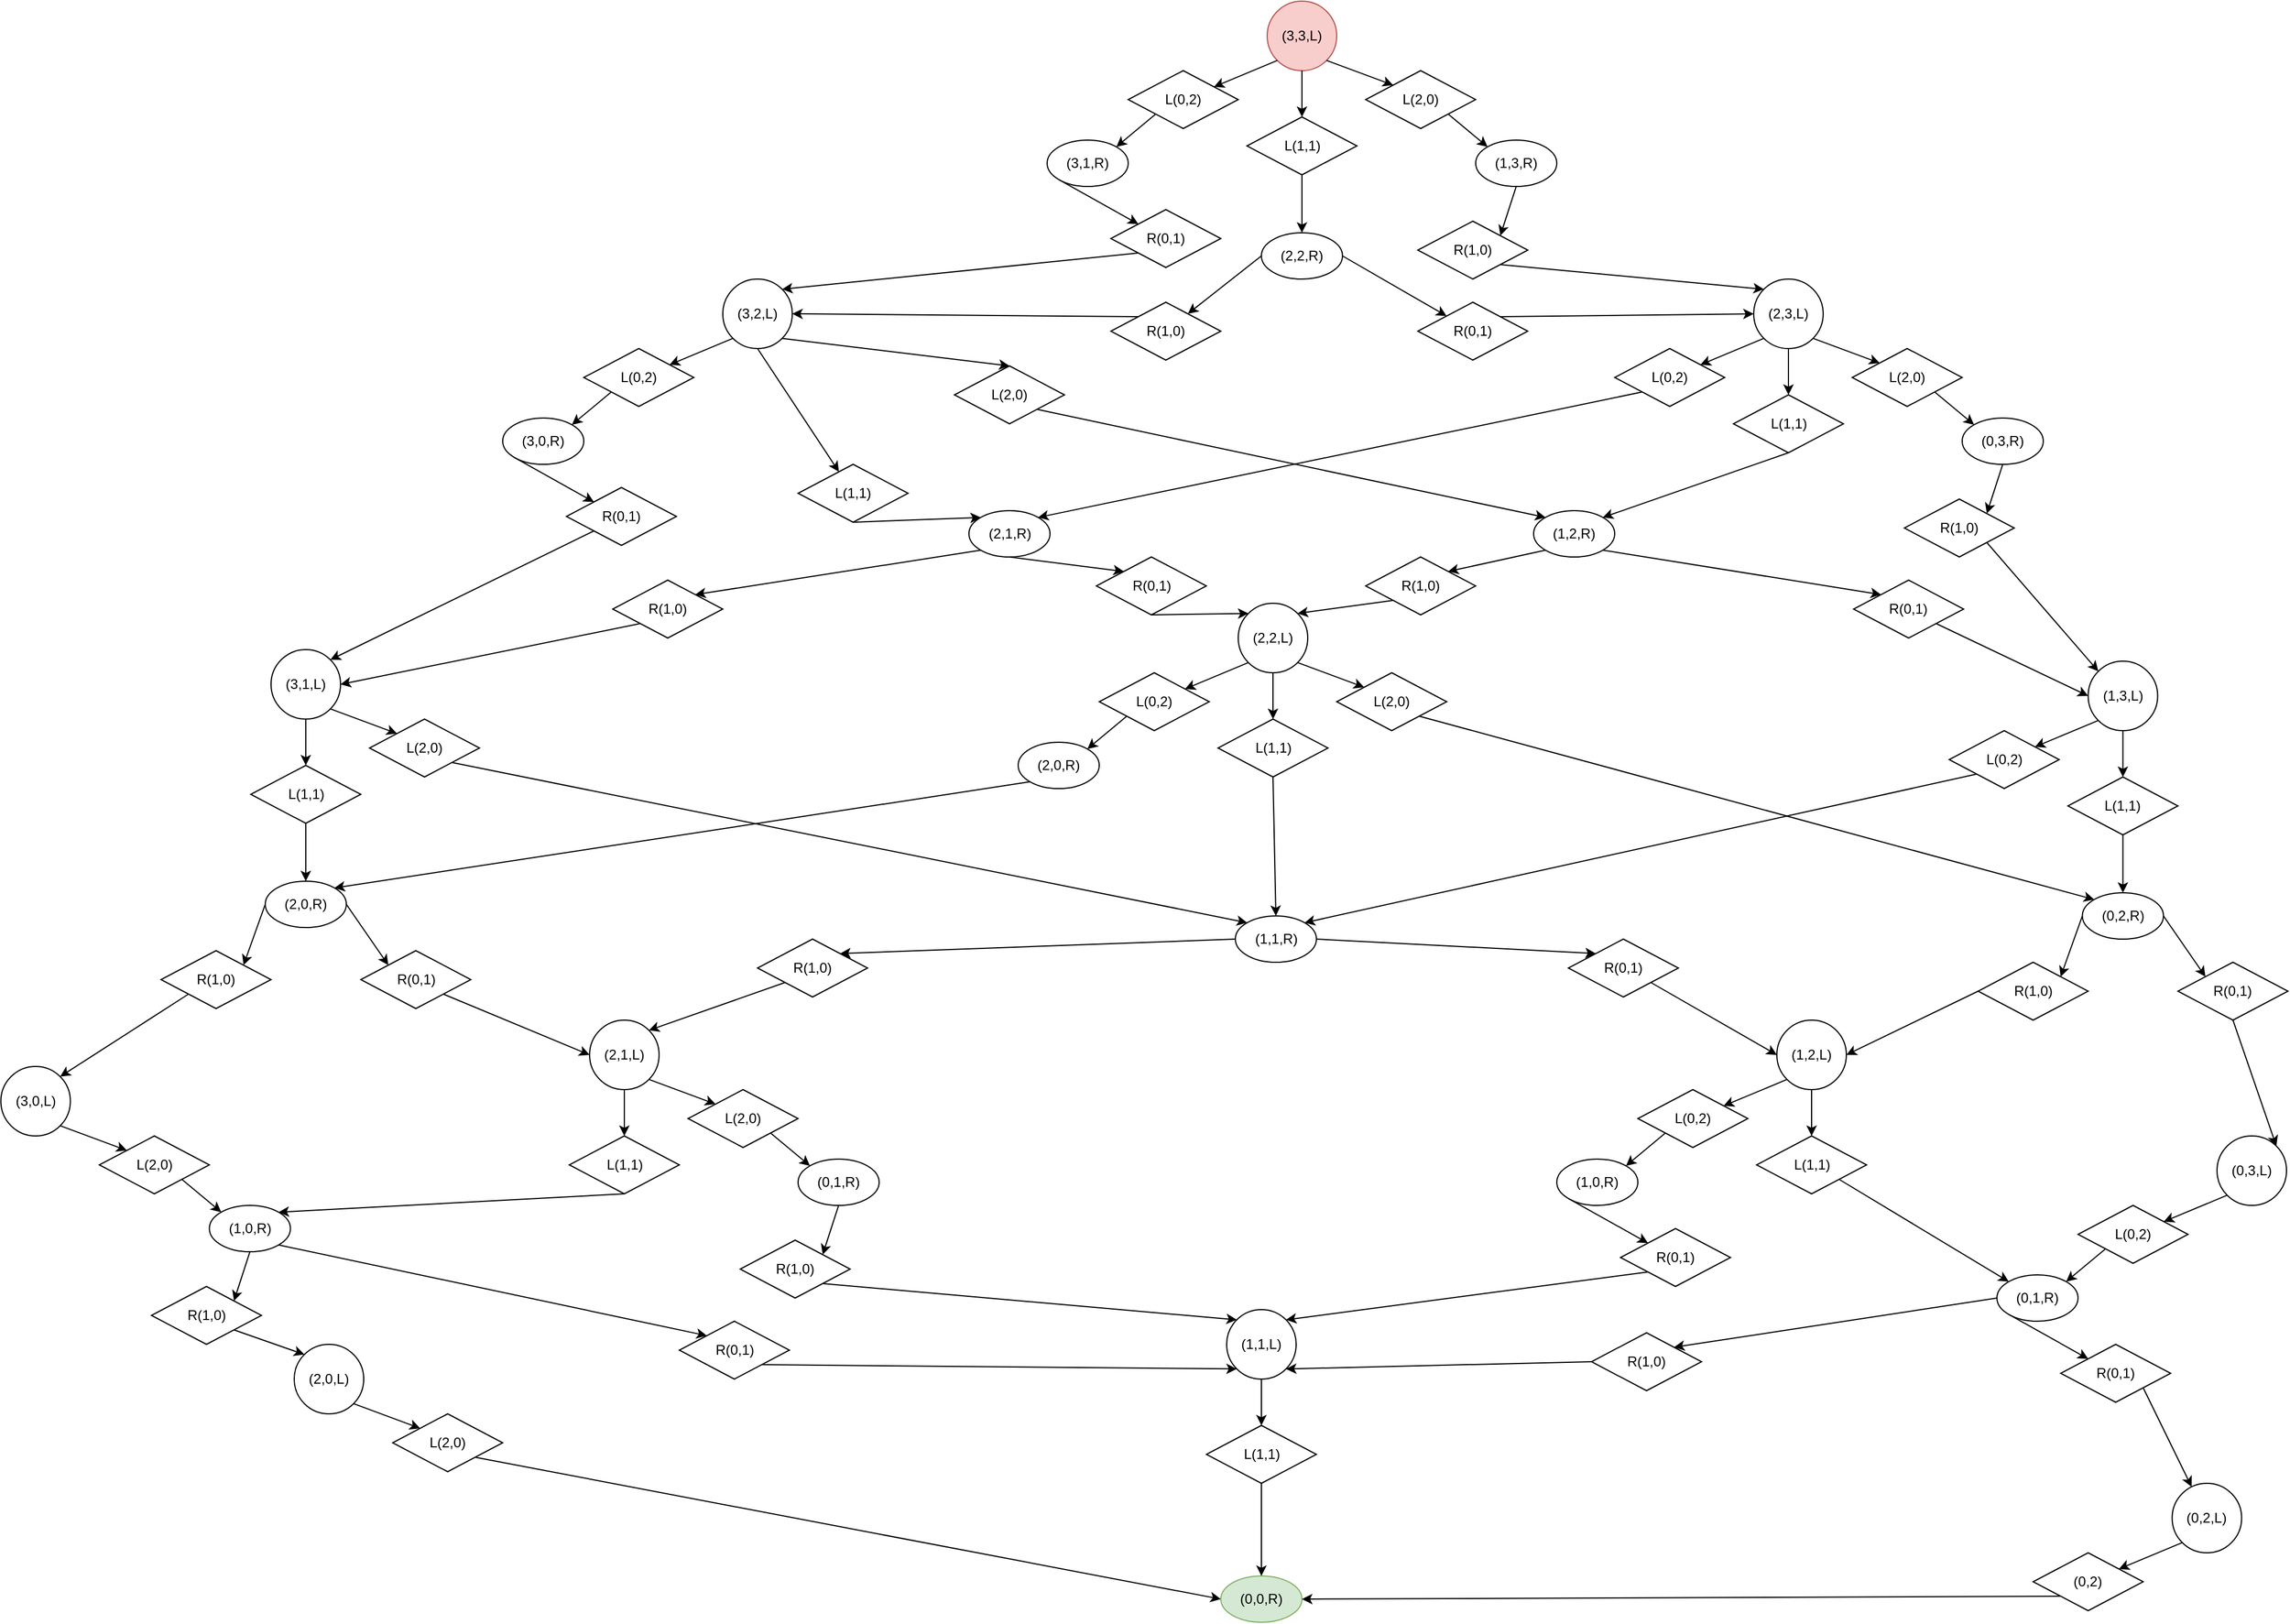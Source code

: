 <mxfile version="13.6.6" type="github">
  <diagram name="Page-1" id="74e2e168-ea6b-b213-b513-2b3c1d86103e">
    <mxGraphModel dx="2190" dy="820" grid="1" gridSize="10" guides="1" tooltips="1" connect="1" arrows="1" fold="1" page="1" pageScale="1" pageWidth="1100" pageHeight="850" background="#ffffff" math="0" shadow="0">
      <root>
        <mxCell id="0" />
        <mxCell id="1" parent="0" />
        <mxCell id="JNfda0lmMKQyWXH00dV0-1" value="(3,3,L)" style="ellipse;whiteSpace=wrap;html=1;aspect=fixed;fillColor=#f8cecc;strokeColor=#b85450;" parent="1" vertex="1">
          <mxGeometry x="430" y="40" width="60" height="60" as="geometry" />
        </mxCell>
        <mxCell id="JNfda0lmMKQyWXH00dV0-2" value="(2,2,R)" style="ellipse;whiteSpace=wrap;html=1;" parent="1" vertex="1">
          <mxGeometry x="425" y="240" width="70" height="40" as="geometry" />
        </mxCell>
        <mxCell id="JNfda0lmMKQyWXH00dV0-3" value="(1,3,R)" style="ellipse;whiteSpace=wrap;html=1;" parent="1" vertex="1">
          <mxGeometry x="610" y="160" width="70" height="40" as="geometry" />
        </mxCell>
        <mxCell id="JNfda0lmMKQyWXH00dV0-4" value="(3,1,R)" style="ellipse;whiteSpace=wrap;html=1;" parent="1" vertex="1">
          <mxGeometry x="240" y="160" width="70" height="40" as="geometry" />
        </mxCell>
        <mxCell id="JNfda0lmMKQyWXH00dV0-5" value="L(1,1)" style="rhombus;whiteSpace=wrap;html=1;" parent="1" vertex="1">
          <mxGeometry x="412.5" y="140" width="95" height="50" as="geometry" />
        </mxCell>
        <mxCell id="JNfda0lmMKQyWXH00dV0-6" value="L(0,2)" style="rhombus;whiteSpace=wrap;html=1;" parent="1" vertex="1">
          <mxGeometry x="310" y="100" width="95" height="50" as="geometry" />
        </mxCell>
        <mxCell id="JNfda0lmMKQyWXH00dV0-7" value="L(2,0)" style="rhombus;whiteSpace=wrap;html=1;" parent="1" vertex="1">
          <mxGeometry x="515" y="100" width="95" height="50" as="geometry" />
        </mxCell>
        <mxCell id="JNfda0lmMKQyWXH00dV0-9" value="" style="endArrow=classic;html=1;exitX=0;exitY=1;exitDx=0;exitDy=0;" parent="1" source="JNfda0lmMKQyWXH00dV0-1" target="JNfda0lmMKQyWXH00dV0-6" edge="1">
          <mxGeometry width="50" height="50" relative="1" as="geometry">
            <mxPoint x="400" y="200" as="sourcePoint" />
            <mxPoint x="450" y="150" as="targetPoint" />
          </mxGeometry>
        </mxCell>
        <mxCell id="JNfda0lmMKQyWXH00dV0-10" value="" style="endArrow=classic;html=1;exitX=0;exitY=1;exitDx=0;exitDy=0;entryX=1;entryY=0;entryDx=0;entryDy=0;" parent="1" source="JNfda0lmMKQyWXH00dV0-6" target="JNfda0lmMKQyWXH00dV0-4" edge="1">
          <mxGeometry width="50" height="50" relative="1" as="geometry">
            <mxPoint x="400" y="180" as="sourcePoint" />
            <mxPoint x="345.253" y="202.755" as="targetPoint" />
          </mxGeometry>
        </mxCell>
        <mxCell id="JNfda0lmMKQyWXH00dV0-12" value="" style="endArrow=classic;html=1;exitX=1;exitY=1;exitDx=0;exitDy=0;entryX=0;entryY=0;entryDx=0;entryDy=0;" parent="1" source="JNfda0lmMKQyWXH00dV0-1" target="JNfda0lmMKQyWXH00dV0-7" edge="1">
          <mxGeometry width="50" height="50" relative="1" as="geometry">
            <mxPoint x="530" y="50" as="sourcePoint" />
            <mxPoint x="475.253" y="72.755" as="targetPoint" />
          </mxGeometry>
        </mxCell>
        <mxCell id="JNfda0lmMKQyWXH00dV0-13" value="" style="endArrow=classic;html=1;exitX=1;exitY=1;exitDx=0;exitDy=0;entryX=0;entryY=0;entryDx=0;entryDy=0;" parent="1" source="JNfda0lmMKQyWXH00dV0-7" target="JNfda0lmMKQyWXH00dV0-3" edge="1">
          <mxGeometry width="50" height="50" relative="1" as="geometry">
            <mxPoint x="550" y="210" as="sourcePoint" />
            <mxPoint x="495.253" y="232.755" as="targetPoint" />
          </mxGeometry>
        </mxCell>
        <mxCell id="JNfda0lmMKQyWXH00dV0-14" value="" style="endArrow=classic;html=1;exitX=0.5;exitY=1;exitDx=0;exitDy=0;" parent="1" source="JNfda0lmMKQyWXH00dV0-1" target="JNfda0lmMKQyWXH00dV0-5" edge="1">
          <mxGeometry width="50" height="50" relative="1" as="geometry">
            <mxPoint x="570" y="220" as="sourcePoint" />
            <mxPoint x="515.253" y="242.755" as="targetPoint" />
          </mxGeometry>
        </mxCell>
        <mxCell id="JNfda0lmMKQyWXH00dV0-15" value="" style="endArrow=classic;html=1;exitX=0.5;exitY=1;exitDx=0;exitDy=0;entryX=0.5;entryY=0;entryDx=0;entryDy=0;" parent="1" source="JNfda0lmMKQyWXH00dV0-5" target="JNfda0lmMKQyWXH00dV0-2" edge="1">
          <mxGeometry width="50" height="50" relative="1" as="geometry">
            <mxPoint x="530" y="230" as="sourcePoint" />
            <mxPoint x="475.253" y="252.755" as="targetPoint" />
          </mxGeometry>
        </mxCell>
        <mxCell id="JNfda0lmMKQyWXH00dV0-17" value="R(0,1)" style="rhombus;whiteSpace=wrap;html=1;" parent="1" vertex="1">
          <mxGeometry x="295" y="220" width="95" height="50" as="geometry" />
        </mxCell>
        <mxCell id="JNfda0lmMKQyWXH00dV0-18" value="" style="endArrow=classic;html=1;exitX=0;exitY=1;exitDx=0;exitDy=0;entryX=0;entryY=0;entryDx=0;entryDy=0;" parent="1" source="JNfda0lmMKQyWXH00dV0-4" target="JNfda0lmMKQyWXH00dV0-17" edge="1">
          <mxGeometry width="50" height="50" relative="1" as="geometry">
            <mxPoint x="270" y="210" as="sourcePoint" />
            <mxPoint x="235.999" y="238.358" as="targetPoint" />
          </mxGeometry>
        </mxCell>
        <mxCell id="JNfda0lmMKQyWXH00dV0-19" value="" style="endArrow=classic;html=1;exitX=0;exitY=1;exitDx=0;exitDy=0;entryX=1;entryY=0;entryDx=0;entryDy=0;" parent="1" source="JNfda0lmMKQyWXH00dV0-17" target="j_SZXXdtGfIgWa1YjvlN-19" edge="1">
          <mxGeometry width="50" height="50" relative="1" as="geometry">
            <mxPoint x="170" y="270" as="sourcePoint" />
            <mxPoint x="150.251" y="325.858" as="targetPoint" />
          </mxGeometry>
        </mxCell>
        <mxCell id="JNfda0lmMKQyWXH00dV0-25" value="" style="endArrow=classic;html=1;exitX=0;exitY=0.5;exitDx=0;exitDy=0;" parent="1" source="JNfda0lmMKQyWXH00dV0-2" target="j_SZXXdtGfIgWa1YjvlN-100" edge="1">
          <mxGeometry width="50" height="50" relative="1" as="geometry">
            <mxPoint x="190" y="350" as="sourcePoint" />
            <mxPoint x="131.501" y="418.358" as="targetPoint" />
          </mxGeometry>
        </mxCell>
        <mxCell id="JNfda0lmMKQyWXH00dV0-26" value="R(1,0)" style="rhombus;whiteSpace=wrap;html=1;" parent="1" vertex="1">
          <mxGeometry x="560" y="230" width="95" height="50" as="geometry" />
        </mxCell>
        <mxCell id="JNfda0lmMKQyWXH00dV0-27" value="" style="endArrow=classic;html=1;exitX=1;exitY=0.5;exitDx=0;exitDy=0;" parent="1" source="JNfda0lmMKQyWXH00dV0-2" target="j_SZXXdtGfIgWa1YjvlN-97" edge="1">
          <mxGeometry width="50" height="50" relative="1" as="geometry">
            <mxPoint x="450" y="310" as="sourcePoint" />
            <mxPoint x="450" y="360" as="targetPoint" />
          </mxGeometry>
        </mxCell>
        <mxCell id="JNfda0lmMKQyWXH00dV0-28" value="" style="endArrow=classic;html=1;exitX=0.5;exitY=1;exitDx=0;exitDy=0;entryX=1;entryY=0;entryDx=0;entryDy=0;" parent="1" source="JNfda0lmMKQyWXH00dV0-3" target="JNfda0lmMKQyWXH00dV0-26" edge="1">
          <mxGeometry width="50" height="50" relative="1" as="geometry">
            <mxPoint x="510" y="310" as="sourcePoint" />
            <mxPoint x="510" y="360" as="targetPoint" />
          </mxGeometry>
        </mxCell>
        <mxCell id="JNfda0lmMKQyWXH00dV0-29" value="" style="endArrow=classic;html=1;exitX=1;exitY=1;exitDx=0;exitDy=0;entryX=0;entryY=0;entryDx=0;entryDy=0;" parent="1" source="JNfda0lmMKQyWXH00dV0-26" target="j_SZXXdtGfIgWa1YjvlN-38" edge="1">
          <mxGeometry width="50" height="50" relative="1" as="geometry">
            <mxPoint x="520" y="300" as="sourcePoint" />
            <mxPoint x="645" y="320" as="targetPoint" />
          </mxGeometry>
        </mxCell>
        <mxCell id="j_SZXXdtGfIgWa1YjvlN-19" value="(3,2,L)" style="ellipse;whiteSpace=wrap;html=1;aspect=fixed;" parent="1" vertex="1">
          <mxGeometry x="-40" y="280" width="60" height="60" as="geometry" />
        </mxCell>
        <mxCell id="j_SZXXdtGfIgWa1YjvlN-20" value="(1,2,R)" style="ellipse;whiteSpace=wrap;html=1;" parent="1" vertex="1">
          <mxGeometry x="660" y="480" width="70" height="40" as="geometry" />
        </mxCell>
        <mxCell id="j_SZXXdtGfIgWa1YjvlN-21" value="(3,0,R)" style="ellipse;whiteSpace=wrap;html=1;" parent="1" vertex="1">
          <mxGeometry x="-230" y="400" width="70" height="40" as="geometry" />
        </mxCell>
        <mxCell id="j_SZXXdtGfIgWa1YjvlN-22" value="L(1,1)" style="rhombus;whiteSpace=wrap;html=1;" parent="1" vertex="1">
          <mxGeometry x="25" y="440" width="95" height="50" as="geometry" />
        </mxCell>
        <mxCell id="j_SZXXdtGfIgWa1YjvlN-23" value="L(0,2)" style="rhombus;whiteSpace=wrap;html=1;" parent="1" vertex="1">
          <mxGeometry x="-160" y="340" width="95" height="50" as="geometry" />
        </mxCell>
        <mxCell id="j_SZXXdtGfIgWa1YjvlN-24" value="L(2,0)" style="rhombus;whiteSpace=wrap;html=1;" parent="1" vertex="1">
          <mxGeometry x="160" y="355" width="95" height="50" as="geometry" />
        </mxCell>
        <mxCell id="j_SZXXdtGfIgWa1YjvlN-25" value="" style="endArrow=classic;html=1;exitX=0;exitY=1;exitDx=0;exitDy=0;" parent="1" source="j_SZXXdtGfIgWa1YjvlN-19" target="j_SZXXdtGfIgWa1YjvlN-23" edge="1">
          <mxGeometry width="50" height="50" relative="1" as="geometry">
            <mxPoint x="-70" y="440" as="sourcePoint" />
            <mxPoint x="-20" y="390" as="targetPoint" />
          </mxGeometry>
        </mxCell>
        <mxCell id="j_SZXXdtGfIgWa1YjvlN-26" value="" style="endArrow=classic;html=1;exitX=0;exitY=1;exitDx=0;exitDy=0;entryX=1;entryY=0;entryDx=0;entryDy=0;" parent="1" source="j_SZXXdtGfIgWa1YjvlN-23" edge="1">
          <mxGeometry width="50" height="50" relative="1" as="geometry">
            <mxPoint x="-70" y="420" as="sourcePoint" />
            <mxPoint x="-170.251" y="405.858" as="targetPoint" />
          </mxGeometry>
        </mxCell>
        <mxCell id="j_SZXXdtGfIgWa1YjvlN-27" value="" style="endArrow=classic;html=1;exitX=1;exitY=1;exitDx=0;exitDy=0;entryX=0.5;entryY=0;entryDx=0;entryDy=0;" parent="1" source="j_SZXXdtGfIgWa1YjvlN-19" target="j_SZXXdtGfIgWa1YjvlN-24" edge="1">
          <mxGeometry width="50" height="50" relative="1" as="geometry">
            <mxPoint x="60" y="290" as="sourcePoint" />
            <mxPoint x="5.253" y="312.755" as="targetPoint" />
          </mxGeometry>
        </mxCell>
        <mxCell id="j_SZXXdtGfIgWa1YjvlN-28" value="" style="endArrow=classic;html=1;exitX=1;exitY=1;exitDx=0;exitDy=0;entryX=0;entryY=0;entryDx=0;entryDy=0;" parent="1" source="j_SZXXdtGfIgWa1YjvlN-24" target="j_SZXXdtGfIgWa1YjvlN-20" edge="1">
          <mxGeometry width="50" height="50" relative="1" as="geometry">
            <mxPoint x="80" y="450" as="sourcePoint" />
            <mxPoint x="25.253" y="472.755" as="targetPoint" />
          </mxGeometry>
        </mxCell>
        <mxCell id="j_SZXXdtGfIgWa1YjvlN-29" value="" style="endArrow=classic;html=1;" parent="1" target="j_SZXXdtGfIgWa1YjvlN-22" edge="1">
          <mxGeometry width="50" height="50" relative="1" as="geometry">
            <mxPoint x="-10" y="340" as="sourcePoint" />
            <mxPoint x="45.253" y="482.755" as="targetPoint" />
          </mxGeometry>
        </mxCell>
        <mxCell id="j_SZXXdtGfIgWa1YjvlN-30" value="" style="endArrow=classic;html=1;exitX=0.5;exitY=1;exitDx=0;exitDy=0;entryX=0;entryY=0;entryDx=0;entryDy=0;" parent="1" source="j_SZXXdtGfIgWa1YjvlN-22" edge="1" target="j_SZXXdtGfIgWa1YjvlN-37">
          <mxGeometry width="50" height="50" relative="1" as="geometry">
            <mxPoint x="60" y="470" as="sourcePoint" />
            <mxPoint x="-10" y="480" as="targetPoint" />
          </mxGeometry>
        </mxCell>
        <mxCell id="j_SZXXdtGfIgWa1YjvlN-31" value="R(0,1)" style="rhombus;whiteSpace=wrap;html=1;" parent="1" vertex="1">
          <mxGeometry x="-175" y="460" width="95" height="50" as="geometry" />
        </mxCell>
        <mxCell id="j_SZXXdtGfIgWa1YjvlN-32" value="" style="endArrow=classic;html=1;exitX=0;exitY=1;exitDx=0;exitDy=0;entryX=0;entryY=0;entryDx=0;entryDy=0;" parent="1" target="j_SZXXdtGfIgWa1YjvlN-31" edge="1">
          <mxGeometry width="50" height="50" relative="1" as="geometry">
            <mxPoint x="-219.749" y="434.142" as="sourcePoint" />
            <mxPoint x="-234.001" y="478.358" as="targetPoint" />
          </mxGeometry>
        </mxCell>
        <mxCell id="j_SZXXdtGfIgWa1YjvlN-33" value="" style="endArrow=classic;html=1;exitX=0;exitY=1;exitDx=0;exitDy=0;entryX=1;entryY=0;entryDx=0;entryDy=0;" parent="1" target="j_SZXXdtGfIgWa1YjvlN-102" edge="1" source="j_SZXXdtGfIgWa1YjvlN-37">
          <mxGeometry width="50" height="50" relative="1" as="geometry">
            <mxPoint x="-45" y="500" as="sourcePoint" />
            <mxPoint x="-338.499" y="658.358" as="targetPoint" />
          </mxGeometry>
        </mxCell>
        <mxCell id="j_SZXXdtGfIgWa1YjvlN-34" value="R(1,0)" style="rhombus;whiteSpace=wrap;html=1;" parent="1" vertex="1">
          <mxGeometry x="515" y="520" width="95" height="50" as="geometry" />
        </mxCell>
        <mxCell id="j_SZXXdtGfIgWa1YjvlN-35" value="" style="endArrow=classic;html=1;exitX=0.5;exitY=1;exitDx=0;exitDy=0;entryX=0;entryY=0;entryDx=0;entryDy=0;" parent="1" target="j_SZXXdtGfIgWa1YjvlN-101" edge="1" source="j_SZXXdtGfIgWa1YjvlN-37">
          <mxGeometry width="50" height="50" relative="1" as="geometry">
            <mxPoint x="25" y="500" as="sourcePoint" />
            <mxPoint x="-20" y="600" as="targetPoint" />
          </mxGeometry>
        </mxCell>
        <mxCell id="j_SZXXdtGfIgWa1YjvlN-36" value="" style="endArrow=classic;html=1;exitX=0;exitY=1;exitDx=0;exitDy=0;entryX=1;entryY=0;entryDx=0;entryDy=0;" parent="1" source="j_SZXXdtGfIgWa1YjvlN-20" target="j_SZXXdtGfIgWa1YjvlN-34" edge="1">
          <mxGeometry width="50" height="50" relative="1" as="geometry">
            <mxPoint x="40" y="550" as="sourcePoint" />
            <mxPoint x="40" y="600" as="targetPoint" />
          </mxGeometry>
        </mxCell>
        <mxCell id="j_SZXXdtGfIgWa1YjvlN-37" value="(2,1,R)" style="ellipse;whiteSpace=wrap;html=1;" parent="1" vertex="1">
          <mxGeometry x="172.5" y="480" width="70" height="40" as="geometry" />
        </mxCell>
        <mxCell id="j_SZXXdtGfIgWa1YjvlN-38" value="(2,3,L)" style="ellipse;whiteSpace=wrap;html=1;aspect=fixed;" parent="1" vertex="1">
          <mxGeometry x="850" y="280" width="60" height="60" as="geometry" />
        </mxCell>
        <mxCell id="j_SZXXdtGfIgWa1YjvlN-39" value="(0,3,R)" style="ellipse;whiteSpace=wrap;html=1;" parent="1" vertex="1">
          <mxGeometry x="1030" y="400" width="70" height="40" as="geometry" />
        </mxCell>
        <mxCell id="j_SZXXdtGfIgWa1YjvlN-41" value="L(1,1)" style="rhombus;whiteSpace=wrap;html=1;" parent="1" vertex="1">
          <mxGeometry x="832.5" y="380" width="95" height="50" as="geometry" />
        </mxCell>
        <mxCell id="j_SZXXdtGfIgWa1YjvlN-42" value="L(0,2)" style="rhombus;whiteSpace=wrap;html=1;" parent="1" vertex="1">
          <mxGeometry x="730" y="340" width="95" height="50" as="geometry" />
        </mxCell>
        <mxCell id="j_SZXXdtGfIgWa1YjvlN-43" value="L(2,0)" style="rhombus;whiteSpace=wrap;html=1;" parent="1" vertex="1">
          <mxGeometry x="935" y="340" width="95" height="50" as="geometry" />
        </mxCell>
        <mxCell id="j_SZXXdtGfIgWa1YjvlN-44" value="" style="endArrow=classic;html=1;exitX=0;exitY=1;exitDx=0;exitDy=0;" parent="1" source="j_SZXXdtGfIgWa1YjvlN-38" target="j_SZXXdtGfIgWa1YjvlN-42" edge="1">
          <mxGeometry width="50" height="50" relative="1" as="geometry">
            <mxPoint x="820" y="440" as="sourcePoint" />
            <mxPoint x="870" y="390" as="targetPoint" />
          </mxGeometry>
        </mxCell>
        <mxCell id="j_SZXXdtGfIgWa1YjvlN-45" value="" style="endArrow=classic;html=1;exitX=0;exitY=1;exitDx=0;exitDy=0;entryX=1;entryY=0;entryDx=0;entryDy=0;" parent="1" source="j_SZXXdtGfIgWa1YjvlN-42" edge="1" target="j_SZXXdtGfIgWa1YjvlN-37">
          <mxGeometry width="50" height="50" relative="1" as="geometry">
            <mxPoint x="820" y="420" as="sourcePoint" />
            <mxPoint x="719.749" y="405.858" as="targetPoint" />
          </mxGeometry>
        </mxCell>
        <mxCell id="j_SZXXdtGfIgWa1YjvlN-46" value="" style="endArrow=classic;html=1;exitX=1;exitY=1;exitDx=0;exitDy=0;entryX=0;entryY=0;entryDx=0;entryDy=0;" parent="1" source="j_SZXXdtGfIgWa1YjvlN-38" target="j_SZXXdtGfIgWa1YjvlN-43" edge="1">
          <mxGeometry width="50" height="50" relative="1" as="geometry">
            <mxPoint x="950" y="290" as="sourcePoint" />
            <mxPoint x="895.253" y="312.755" as="targetPoint" />
          </mxGeometry>
        </mxCell>
        <mxCell id="j_SZXXdtGfIgWa1YjvlN-47" value="" style="endArrow=classic;html=1;exitX=1;exitY=1;exitDx=0;exitDy=0;entryX=0;entryY=0;entryDx=0;entryDy=0;" parent="1" source="j_SZXXdtGfIgWa1YjvlN-43" target="j_SZXXdtGfIgWa1YjvlN-39" edge="1">
          <mxGeometry width="50" height="50" relative="1" as="geometry">
            <mxPoint x="970" y="450" as="sourcePoint" />
            <mxPoint x="915.253" y="472.755" as="targetPoint" />
          </mxGeometry>
        </mxCell>
        <mxCell id="j_SZXXdtGfIgWa1YjvlN-48" value="" style="endArrow=classic;html=1;exitX=0.5;exitY=1;exitDx=0;exitDy=0;" parent="1" source="j_SZXXdtGfIgWa1YjvlN-38" target="j_SZXXdtGfIgWa1YjvlN-41" edge="1">
          <mxGeometry width="50" height="50" relative="1" as="geometry">
            <mxPoint x="990" y="460" as="sourcePoint" />
            <mxPoint x="935.253" y="482.755" as="targetPoint" />
          </mxGeometry>
        </mxCell>
        <mxCell id="j_SZXXdtGfIgWa1YjvlN-49" value="" style="endArrow=classic;html=1;exitX=0.5;exitY=1;exitDx=0;exitDy=0;entryX=1;entryY=0;entryDx=0;entryDy=0;" parent="1" source="j_SZXXdtGfIgWa1YjvlN-41" edge="1" target="j_SZXXdtGfIgWa1YjvlN-20">
          <mxGeometry width="50" height="50" relative="1" as="geometry">
            <mxPoint x="950" y="470" as="sourcePoint" />
            <mxPoint x="880" y="480" as="targetPoint" />
          </mxGeometry>
        </mxCell>
        <mxCell id="j_SZXXdtGfIgWa1YjvlN-53" value="R(1,0)" style="rhombus;whiteSpace=wrap;html=1;" parent="1" vertex="1">
          <mxGeometry x="980" y="470" width="95" height="50" as="geometry" />
        </mxCell>
        <mxCell id="j_SZXXdtGfIgWa1YjvlN-54" value="" style="endArrow=classic;html=1;exitX=1;exitY=1;exitDx=0;exitDy=0;entryX=0;entryY=0;entryDx=0;entryDy=0;" parent="1" target="j_SZXXdtGfIgWa1YjvlN-103" edge="1" source="j_SZXXdtGfIgWa1YjvlN-20">
          <mxGeometry width="50" height="50" relative="1" as="geometry">
            <mxPoint x="915" y="500" as="sourcePoint" />
            <mxPoint x="870" y="600" as="targetPoint" />
          </mxGeometry>
        </mxCell>
        <mxCell id="j_SZXXdtGfIgWa1YjvlN-55" value="" style="endArrow=classic;html=1;exitX=0.5;exitY=1;exitDx=0;exitDy=0;entryX=1;entryY=0;entryDx=0;entryDy=0;" parent="1" source="j_SZXXdtGfIgWa1YjvlN-39" target="j_SZXXdtGfIgWa1YjvlN-53" edge="1">
          <mxGeometry width="50" height="50" relative="1" as="geometry">
            <mxPoint x="930" y="550" as="sourcePoint" />
            <mxPoint x="930" y="600" as="targetPoint" />
          </mxGeometry>
        </mxCell>
        <mxCell id="j_SZXXdtGfIgWa1YjvlN-95" value="" style="endArrow=classic;html=1;exitX=0;exitY=1;exitDx=0;exitDy=0;entryX=1;entryY=0;entryDx=0;entryDy=0;" parent="1" source="j_SZXXdtGfIgWa1YjvlN-34" target="j_SZXXdtGfIgWa1YjvlN-106" edge="1">
          <mxGeometry width="50" height="50" relative="1" as="geometry">
            <mxPoint x="190" y="550" as="sourcePoint" />
            <mxPoint x="200" y="640" as="targetPoint" />
          </mxGeometry>
        </mxCell>
        <mxCell id="j_SZXXdtGfIgWa1YjvlN-97" value="R(0,1)" style="rhombus;whiteSpace=wrap;html=1;" parent="1" vertex="1">
          <mxGeometry x="560" y="300" width="95" height="50" as="geometry" />
        </mxCell>
        <mxCell id="j_SZXXdtGfIgWa1YjvlN-98" value="" style="endArrow=classic;html=1;exitX=1;exitY=0;exitDx=0;exitDy=0;entryX=0;entryY=0.5;entryDx=0;entryDy=0;" parent="1" source="j_SZXXdtGfIgWa1YjvlN-97" target="j_SZXXdtGfIgWa1YjvlN-38" edge="1">
          <mxGeometry width="50" height="50" relative="1" as="geometry">
            <mxPoint x="505" y="270" as="sourcePoint" />
            <mxPoint x="596.544" y="331.029" as="targetPoint" />
          </mxGeometry>
        </mxCell>
        <mxCell id="j_SZXXdtGfIgWa1YjvlN-99" value="" style="endArrow=classic;html=1;exitX=0;exitY=0;exitDx=0;exitDy=0;entryX=1;entryY=0.5;entryDx=0;entryDy=0;" parent="1" source="j_SZXXdtGfIgWa1YjvlN-100" target="j_SZXXdtGfIgWa1YjvlN-19" edge="1">
          <mxGeometry width="50" height="50" relative="1" as="geometry">
            <mxPoint x="350" y="290" as="sourcePoint" />
            <mxPoint x="441.544" y="351.029" as="targetPoint" />
          </mxGeometry>
        </mxCell>
        <mxCell id="j_SZXXdtGfIgWa1YjvlN-100" value="R(1,0)" style="rhombus;whiteSpace=wrap;html=1;" parent="1" vertex="1">
          <mxGeometry x="295" y="300" width="95" height="50" as="geometry" />
        </mxCell>
        <mxCell id="j_SZXXdtGfIgWa1YjvlN-101" value="R(0,1)" style="rhombus;whiteSpace=wrap;html=1;" parent="1" vertex="1">
          <mxGeometry x="282.5" y="520" width="95" height="50" as="geometry" />
        </mxCell>
        <mxCell id="j_SZXXdtGfIgWa1YjvlN-102" value="R(1,0)" style="rhombus;whiteSpace=wrap;html=1;" parent="1" vertex="1">
          <mxGeometry x="-135" y="540" width="95" height="50" as="geometry" />
        </mxCell>
        <mxCell id="j_SZXXdtGfIgWa1YjvlN-103" value="R(0,1)" style="rhombus;whiteSpace=wrap;html=1;" parent="1" vertex="1">
          <mxGeometry x="936.25" y="540" width="95" height="50" as="geometry" />
        </mxCell>
        <mxCell id="j_SZXXdtGfIgWa1YjvlN-106" value="(2,2,L)" style="ellipse;whiteSpace=wrap;html=1;aspect=fixed;" parent="1" vertex="1">
          <mxGeometry x="405" y="560" width="60" height="60" as="geometry" />
        </mxCell>
        <mxCell id="j_SZXXdtGfIgWa1YjvlN-108" value="(2,0,R)" style="ellipse;whiteSpace=wrap;html=1;" parent="1" vertex="1">
          <mxGeometry x="215" y="680" width="70" height="40" as="geometry" />
        </mxCell>
        <mxCell id="j_SZXXdtGfIgWa1YjvlN-109" value="L(1,1)" style="rhombus;whiteSpace=wrap;html=1;" parent="1" vertex="1">
          <mxGeometry x="387.5" y="660" width="95" height="50" as="geometry" />
        </mxCell>
        <mxCell id="j_SZXXdtGfIgWa1YjvlN-110" value="L(0,2)" style="rhombus;whiteSpace=wrap;html=1;" parent="1" vertex="1">
          <mxGeometry x="285" y="620" width="95" height="50" as="geometry" />
        </mxCell>
        <mxCell id="j_SZXXdtGfIgWa1YjvlN-111" value="L(2,0)" style="rhombus;whiteSpace=wrap;html=1;" parent="1" vertex="1">
          <mxGeometry x="490" y="620" width="95" height="50" as="geometry" />
        </mxCell>
        <mxCell id="j_SZXXdtGfIgWa1YjvlN-112" value="" style="endArrow=classic;html=1;exitX=0;exitY=1;exitDx=0;exitDy=0;" parent="1" source="j_SZXXdtGfIgWa1YjvlN-106" target="j_SZXXdtGfIgWa1YjvlN-110" edge="1">
          <mxGeometry width="50" height="50" relative="1" as="geometry">
            <mxPoint x="375" y="720" as="sourcePoint" />
            <mxPoint x="425" y="670" as="targetPoint" />
          </mxGeometry>
        </mxCell>
        <mxCell id="j_SZXXdtGfIgWa1YjvlN-113" value="" style="endArrow=classic;html=1;exitX=0;exitY=1;exitDx=0;exitDy=0;entryX=1;entryY=0;entryDx=0;entryDy=0;" parent="1" source="j_SZXXdtGfIgWa1YjvlN-110" edge="1">
          <mxGeometry width="50" height="50" relative="1" as="geometry">
            <mxPoint x="375" y="700" as="sourcePoint" />
            <mxPoint x="274.749" y="685.858" as="targetPoint" />
          </mxGeometry>
        </mxCell>
        <mxCell id="j_SZXXdtGfIgWa1YjvlN-114" value="" style="endArrow=classic;html=1;exitX=1;exitY=1;exitDx=0;exitDy=0;entryX=0;entryY=0;entryDx=0;entryDy=0;" parent="1" source="j_SZXXdtGfIgWa1YjvlN-106" target="j_SZXXdtGfIgWa1YjvlN-111" edge="1">
          <mxGeometry width="50" height="50" relative="1" as="geometry">
            <mxPoint x="505" y="570" as="sourcePoint" />
            <mxPoint x="450.253" y="592.755" as="targetPoint" />
          </mxGeometry>
        </mxCell>
        <mxCell id="j_SZXXdtGfIgWa1YjvlN-115" value="" style="endArrow=classic;html=1;exitX=1;exitY=1;exitDx=0;exitDy=0;entryX=0;entryY=0;entryDx=0;entryDy=0;" parent="1" source="j_SZXXdtGfIgWa1YjvlN-111" target="yAPBlTvcmijGDb-cF1Fy-39" edge="1">
          <mxGeometry width="50" height="50" relative="1" as="geometry">
            <mxPoint x="525" y="730" as="sourcePoint" />
            <mxPoint x="595.569" y="685.678" as="targetPoint" />
          </mxGeometry>
        </mxCell>
        <mxCell id="j_SZXXdtGfIgWa1YjvlN-116" value="" style="endArrow=classic;html=1;exitX=0.5;exitY=1;exitDx=0;exitDy=0;" parent="1" source="j_SZXXdtGfIgWa1YjvlN-106" target="j_SZXXdtGfIgWa1YjvlN-109" edge="1">
          <mxGeometry width="50" height="50" relative="1" as="geometry">
            <mxPoint x="545" y="740" as="sourcePoint" />
            <mxPoint x="490.253" y="762.755" as="targetPoint" />
          </mxGeometry>
        </mxCell>
        <mxCell id="j_SZXXdtGfIgWa1YjvlN-117" value="" style="endArrow=classic;html=1;exitX=0.5;exitY=1;exitDx=0;exitDy=0;entryX=0.5;entryY=0;entryDx=0;entryDy=0;" parent="1" source="j_SZXXdtGfIgWa1YjvlN-109" edge="1" target="j_SZXXdtGfIgWa1YjvlN-124">
          <mxGeometry width="50" height="50" relative="1" as="geometry">
            <mxPoint x="505" y="750" as="sourcePoint" />
            <mxPoint x="435" y="760" as="targetPoint" />
          </mxGeometry>
        </mxCell>
        <mxCell id="j_SZXXdtGfIgWa1YjvlN-119" value="" style="endArrow=classic;html=1;exitX=0;exitY=1;exitDx=0;exitDy=0;entryX=1;entryY=0;entryDx=0;entryDy=0;" parent="1" target="j_SZXXdtGfIgWa1YjvlN-150" edge="1">
          <mxGeometry width="50" height="50" relative="1" as="geometry">
            <mxPoint x="225.251" y="714.142" as="sourcePoint" />
            <mxPoint x="46.25" y="707.5" as="targetPoint" />
          </mxGeometry>
        </mxCell>
        <mxCell id="j_SZXXdtGfIgWa1YjvlN-120" value="" style="endArrow=classic;html=1;entryX=1;entryY=0;entryDx=0;entryDy=0;exitX=0;exitY=0.5;exitDx=0;exitDy=0;" parent="1" target="j_SZXXdtGfIgWa1YjvlN-126" edge="1" source="j_SZXXdtGfIgWa1YjvlN-124">
          <mxGeometry width="50" height="50" relative="1" as="geometry">
            <mxPoint x="400" y="780" as="sourcePoint" />
            <mxPoint x="106.501" y="938.358" as="targetPoint" />
          </mxGeometry>
        </mxCell>
        <mxCell id="j_SZXXdtGfIgWa1YjvlN-124" value="(1,1,R)" style="ellipse;whiteSpace=wrap;html=1;" parent="1" vertex="1">
          <mxGeometry x="402.5" y="830" width="70" height="40" as="geometry" />
        </mxCell>
        <mxCell id="j_SZXXdtGfIgWa1YjvlN-125" value="R(0,1)" style="rhombus;whiteSpace=wrap;html=1;" parent="1" vertex="1">
          <mxGeometry x="690" y="850" width="95" height="50" as="geometry" />
        </mxCell>
        <mxCell id="j_SZXXdtGfIgWa1YjvlN-126" value="R(1,0)" style="rhombus;whiteSpace=wrap;html=1;" parent="1" vertex="1">
          <mxGeometry x="-10" y="850" width="95" height="50" as="geometry" />
        </mxCell>
        <mxCell id="j_SZXXdtGfIgWa1YjvlN-127" value="" style="endArrow=classic;html=1;exitX=0.5;exitY=1;exitDx=0;exitDy=0;entryX=0;entryY=0;entryDx=0;entryDy=0;" parent="1" source="j_SZXXdtGfIgWa1YjvlN-101" target="j_SZXXdtGfIgWa1YjvlN-106" edge="1">
          <mxGeometry width="50" height="50" relative="1" as="geometry">
            <mxPoint x="80" y="610" as="sourcePoint" />
            <mxPoint x="116.25" y="662.5" as="targetPoint" />
          </mxGeometry>
        </mxCell>
        <mxCell id="j_SZXXdtGfIgWa1YjvlN-132" value="(3,1,L)" style="ellipse;whiteSpace=wrap;html=1;aspect=fixed;" parent="1" vertex="1">
          <mxGeometry x="-430" y="600" width="60" height="60" as="geometry" />
        </mxCell>
        <mxCell id="j_SZXXdtGfIgWa1YjvlN-135" value="L(1,1)" style="rhombus;whiteSpace=wrap;html=1;" parent="1" vertex="1">
          <mxGeometry x="-447.5" y="700" width="95" height="50" as="geometry" />
        </mxCell>
        <mxCell id="j_SZXXdtGfIgWa1YjvlN-137" value="L(2,0)" style="rhombus;whiteSpace=wrap;html=1;" parent="1" vertex="1">
          <mxGeometry x="-345" y="660" width="95" height="50" as="geometry" />
        </mxCell>
        <mxCell id="j_SZXXdtGfIgWa1YjvlN-140" value="" style="endArrow=classic;html=1;exitX=1;exitY=1;exitDx=0;exitDy=0;entryX=0;entryY=0;entryDx=0;entryDy=0;" parent="1" source="j_SZXXdtGfIgWa1YjvlN-132" target="j_SZXXdtGfIgWa1YjvlN-137" edge="1">
          <mxGeometry width="50" height="50" relative="1" as="geometry">
            <mxPoint x="-330" y="610" as="sourcePoint" />
            <mxPoint x="-384.747" y="632.755" as="targetPoint" />
          </mxGeometry>
        </mxCell>
        <mxCell id="j_SZXXdtGfIgWa1YjvlN-141" value="" style="endArrow=classic;html=1;exitX=1;exitY=1;exitDx=0;exitDy=0;entryX=0;entryY=0;entryDx=0;entryDy=0;" parent="1" source="j_SZXXdtGfIgWa1YjvlN-137" target="j_SZXXdtGfIgWa1YjvlN-124" edge="1">
          <mxGeometry width="50" height="50" relative="1" as="geometry">
            <mxPoint x="-310" y="770" as="sourcePoint" />
            <mxPoint x="-239.431" y="725.678" as="targetPoint" />
          </mxGeometry>
        </mxCell>
        <mxCell id="j_SZXXdtGfIgWa1YjvlN-142" value="" style="endArrow=classic;html=1;exitX=0.5;exitY=1;exitDx=0;exitDy=0;" parent="1" source="j_SZXXdtGfIgWa1YjvlN-132" target="j_SZXXdtGfIgWa1YjvlN-135" edge="1">
          <mxGeometry width="50" height="50" relative="1" as="geometry">
            <mxPoint x="-290" y="780" as="sourcePoint" />
            <mxPoint x="-344.747" y="802.755" as="targetPoint" />
          </mxGeometry>
        </mxCell>
        <mxCell id="j_SZXXdtGfIgWa1YjvlN-143" value="" style="endArrow=classic;html=1;exitX=0.5;exitY=1;exitDx=0;exitDy=0;entryX=0.5;entryY=0;entryDx=0;entryDy=0;" parent="1" source="j_SZXXdtGfIgWa1YjvlN-135" edge="1">
          <mxGeometry width="50" height="50" relative="1" as="geometry">
            <mxPoint x="-330" y="790" as="sourcePoint" />
            <mxPoint x="-400" y="800" as="targetPoint" />
          </mxGeometry>
        </mxCell>
        <mxCell id="j_SZXXdtGfIgWa1YjvlN-146" value="" style="endArrow=classic;html=1;exitX=0;exitY=0.5;exitDx=0;exitDy=0;entryX=1;entryY=0;entryDx=0;entryDy=0;" parent="1" target="j_SZXXdtGfIgWa1YjvlN-152" edge="1">
          <mxGeometry width="50" height="50" relative="1" as="geometry">
            <mxPoint x="-435" y="820" as="sourcePoint" />
            <mxPoint x="-728.499" y="978.358" as="targetPoint" />
          </mxGeometry>
        </mxCell>
        <mxCell id="j_SZXXdtGfIgWa1YjvlN-148" value="" style="endArrow=classic;html=1;exitX=1;exitY=0.5;exitDx=0;exitDy=0;entryX=0;entryY=0;entryDx=0;entryDy=0;" parent="1" target="j_SZXXdtGfIgWa1YjvlN-151" edge="1">
          <mxGeometry width="50" height="50" relative="1" as="geometry">
            <mxPoint x="-365" y="820" as="sourcePoint" />
            <mxPoint x="-410" y="920" as="targetPoint" />
          </mxGeometry>
        </mxCell>
        <mxCell id="j_SZXXdtGfIgWa1YjvlN-150" value="(2,0,R)" style="ellipse;whiteSpace=wrap;html=1;" parent="1" vertex="1">
          <mxGeometry x="-435" y="800" width="70" height="40" as="geometry" />
        </mxCell>
        <mxCell id="j_SZXXdtGfIgWa1YjvlN-151" value="R(0,1)" style="rhombus;whiteSpace=wrap;html=1;" parent="1" vertex="1">
          <mxGeometry x="-352.5" y="860" width="95" height="50" as="geometry" />
        </mxCell>
        <mxCell id="j_SZXXdtGfIgWa1YjvlN-152" value="R(1,0)" style="rhombus;whiteSpace=wrap;html=1;" parent="1" vertex="1">
          <mxGeometry x="-525" y="860" width="95" height="50" as="geometry" />
        </mxCell>
        <mxCell id="j_SZXXdtGfIgWa1YjvlN-153" value="" style="endArrow=classic;html=1;exitX=0;exitY=1;exitDx=0;exitDy=0;entryX=1;entryY=0;entryDx=0;entryDy=0;" parent="1" source="j_SZXXdtGfIgWa1YjvlN-31" target="j_SZXXdtGfIgWa1YjvlN-132" edge="1">
          <mxGeometry width="50" height="50" relative="1" as="geometry">
            <mxPoint x="-280" y="560" as="sourcePoint" />
            <mxPoint x="-211.501" y="598.358" as="targetPoint" />
          </mxGeometry>
        </mxCell>
        <mxCell id="j_SZXXdtGfIgWa1YjvlN-154" value="" style="endArrow=classic;html=1;exitX=0;exitY=1;exitDx=0;exitDy=0;entryX=1;entryY=0.5;entryDx=0;entryDy=0;" parent="1" source="j_SZXXdtGfIgWa1YjvlN-102" target="j_SZXXdtGfIgWa1YjvlN-132" edge="1">
          <mxGeometry width="50" height="50" relative="1" as="geometry">
            <mxPoint x="-250" y="610" as="sourcePoint" />
            <mxPoint x="-181.501" y="648.358" as="targetPoint" />
          </mxGeometry>
        </mxCell>
        <mxCell id="j_SZXXdtGfIgWa1YjvlN-156" value="(3,0,L)" style="ellipse;whiteSpace=wrap;html=1;aspect=fixed;" parent="1" vertex="1">
          <mxGeometry x="-663.25" y="960" width="60" height="60" as="geometry" />
        </mxCell>
        <mxCell id="j_SZXXdtGfIgWa1YjvlN-157" value="(1,0,R)" style="ellipse;whiteSpace=wrap;html=1;" parent="1" vertex="1">
          <mxGeometry x="-483.25" y="1080" width="70" height="40" as="geometry" />
        </mxCell>
        <mxCell id="j_SZXXdtGfIgWa1YjvlN-159" value="L(2,0)" style="rhombus;whiteSpace=wrap;html=1;" parent="1" vertex="1">
          <mxGeometry x="-578.25" y="1020" width="95" height="50" as="geometry" />
        </mxCell>
        <mxCell id="j_SZXXdtGfIgWa1YjvlN-160" value="" style="endArrow=classic;html=1;exitX=1;exitY=1;exitDx=0;exitDy=0;entryX=0;entryY=0;entryDx=0;entryDy=0;" parent="1" source="j_SZXXdtGfIgWa1YjvlN-156" target="j_SZXXdtGfIgWa1YjvlN-159" edge="1">
          <mxGeometry width="50" height="50" relative="1" as="geometry">
            <mxPoint x="-563.25" y="970" as="sourcePoint" />
            <mxPoint x="-617.997" y="992.755" as="targetPoint" />
          </mxGeometry>
        </mxCell>
        <mxCell id="j_SZXXdtGfIgWa1YjvlN-161" value="" style="endArrow=classic;html=1;exitX=1;exitY=1;exitDx=0;exitDy=0;entryX=0;entryY=0;entryDx=0;entryDy=0;" parent="1" source="j_SZXXdtGfIgWa1YjvlN-159" target="j_SZXXdtGfIgWa1YjvlN-157" edge="1">
          <mxGeometry width="50" height="50" relative="1" as="geometry">
            <mxPoint x="-543.25" y="1130" as="sourcePoint" />
            <mxPoint x="-597.997" y="1152.755" as="targetPoint" />
          </mxGeometry>
        </mxCell>
        <mxCell id="j_SZXXdtGfIgWa1YjvlN-165" value="R(1,0)" style="rhombus;whiteSpace=wrap;html=1;" parent="1" vertex="1">
          <mxGeometry x="-533.25" y="1150" width="95" height="50" as="geometry" />
        </mxCell>
        <mxCell id="j_SZXXdtGfIgWa1YjvlN-167" value="" style="endArrow=classic;html=1;exitX=0.5;exitY=1;exitDx=0;exitDy=0;entryX=1;entryY=0;entryDx=0;entryDy=0;" parent="1" source="j_SZXXdtGfIgWa1YjvlN-157" target="j_SZXXdtGfIgWa1YjvlN-165" edge="1">
          <mxGeometry width="50" height="50" relative="1" as="geometry">
            <mxPoint x="-583.25" y="1230" as="sourcePoint" />
            <mxPoint x="-583.25" y="1280" as="targetPoint" />
          </mxGeometry>
        </mxCell>
        <mxCell id="j_SZXXdtGfIgWa1YjvlN-170" value="" style="endArrow=classic;html=1;exitX=0;exitY=1;exitDx=0;exitDy=0;entryX=1;entryY=0;entryDx=0;entryDy=0;" parent="1" source="j_SZXXdtGfIgWa1YjvlN-152" target="j_SZXXdtGfIgWa1YjvlN-156" edge="1">
          <mxGeometry width="50" height="50" relative="1" as="geometry">
            <mxPoint x="-425" y="830" as="sourcePoint" />
            <mxPoint x="-443.75" y="882.5" as="targetPoint" />
          </mxGeometry>
        </mxCell>
        <mxCell id="j_SZXXdtGfIgWa1YjvlN-171" value="(2,0,L)" style="ellipse;whiteSpace=wrap;html=1;aspect=fixed;" parent="1" vertex="1">
          <mxGeometry x="-410" y="1200" width="60" height="60" as="geometry" />
        </mxCell>
        <mxCell id="j_SZXXdtGfIgWa1YjvlN-173" value="L(2,0)" style="rhombus;whiteSpace=wrap;html=1;" parent="1" vertex="1">
          <mxGeometry x="-325" y="1260" width="95" height="50" as="geometry" />
        </mxCell>
        <mxCell id="j_SZXXdtGfIgWa1YjvlN-174" value="" style="endArrow=classic;html=1;exitX=1;exitY=1;exitDx=0;exitDy=0;entryX=0;entryY=0;entryDx=0;entryDy=0;" parent="1" source="j_SZXXdtGfIgWa1YjvlN-171" target="j_SZXXdtGfIgWa1YjvlN-173" edge="1">
          <mxGeometry width="50" height="50" relative="1" as="geometry">
            <mxPoint x="-310" y="1210" as="sourcePoint" />
            <mxPoint x="-364.747" y="1232.755" as="targetPoint" />
          </mxGeometry>
        </mxCell>
        <mxCell id="j_SZXXdtGfIgWa1YjvlN-175" value="" style="endArrow=classic;html=1;exitX=1;exitY=1;exitDx=0;exitDy=0;entryX=0;entryY=0.5;entryDx=0;entryDy=0;" parent="1" source="j_SZXXdtGfIgWa1YjvlN-173" target="yAPBlTvcmijGDb-cF1Fy-14" edge="1">
          <mxGeometry width="50" height="50" relative="1" as="geometry">
            <mxPoint x="-290" y="1370" as="sourcePoint" />
            <mxPoint x="-219.749" y="1325.858" as="targetPoint" />
          </mxGeometry>
        </mxCell>
        <mxCell id="j_SZXXdtGfIgWa1YjvlN-178" value="" style="endArrow=classic;html=1;exitX=1;exitY=1;exitDx=0;exitDy=0;entryX=0;entryY=0;entryDx=0;entryDy=0;" parent="1" source="j_SZXXdtGfIgWa1YjvlN-165" target="j_SZXXdtGfIgWa1YjvlN-171" edge="1">
          <mxGeometry width="50" height="50" relative="1" as="geometry">
            <mxPoint x="-420" y="1230" as="sourcePoint" />
            <mxPoint x="-433.75" y="1272.5" as="targetPoint" />
          </mxGeometry>
        </mxCell>
        <mxCell id="j_SZXXdtGfIgWa1YjvlN-180" value="(2,1,L)" style="ellipse;whiteSpace=wrap;html=1;aspect=fixed;" parent="1" vertex="1">
          <mxGeometry x="-155" y="920" width="60" height="60" as="geometry" />
        </mxCell>
        <mxCell id="j_SZXXdtGfIgWa1YjvlN-181" value="(0,1,R)" style="ellipse;whiteSpace=wrap;html=1;" parent="1" vertex="1">
          <mxGeometry x="25" y="1040" width="70" height="40" as="geometry" />
        </mxCell>
        <mxCell id="j_SZXXdtGfIgWa1YjvlN-182" value="L(1,1)" style="rhombus;whiteSpace=wrap;html=1;" parent="1" vertex="1">
          <mxGeometry x="-172.5" y="1020" width="95" height="50" as="geometry" />
        </mxCell>
        <mxCell id="j_SZXXdtGfIgWa1YjvlN-183" value="L(2,0)" style="rhombus;whiteSpace=wrap;html=1;" parent="1" vertex="1">
          <mxGeometry x="-70" y="980" width="95" height="50" as="geometry" />
        </mxCell>
        <mxCell id="j_SZXXdtGfIgWa1YjvlN-184" value="" style="endArrow=classic;html=1;exitX=1;exitY=1;exitDx=0;exitDy=0;entryX=0;entryY=0;entryDx=0;entryDy=0;" parent="1" source="j_SZXXdtGfIgWa1YjvlN-180" target="j_SZXXdtGfIgWa1YjvlN-183" edge="1">
          <mxGeometry width="50" height="50" relative="1" as="geometry">
            <mxPoint x="-55" y="930" as="sourcePoint" />
            <mxPoint x="-109.747" y="952.755" as="targetPoint" />
          </mxGeometry>
        </mxCell>
        <mxCell id="j_SZXXdtGfIgWa1YjvlN-185" value="" style="endArrow=classic;html=1;exitX=1;exitY=1;exitDx=0;exitDy=0;entryX=0;entryY=0;entryDx=0;entryDy=0;" parent="1" source="j_SZXXdtGfIgWa1YjvlN-183" target="j_SZXXdtGfIgWa1YjvlN-181" edge="1">
          <mxGeometry width="50" height="50" relative="1" as="geometry">
            <mxPoint x="-35" y="1090" as="sourcePoint" />
            <mxPoint x="-89.747" y="1112.755" as="targetPoint" />
          </mxGeometry>
        </mxCell>
        <mxCell id="j_SZXXdtGfIgWa1YjvlN-186" value="" style="endArrow=classic;html=1;exitX=0.5;exitY=1;exitDx=0;exitDy=0;" parent="1" source="j_SZXXdtGfIgWa1YjvlN-180" target="j_SZXXdtGfIgWa1YjvlN-182" edge="1">
          <mxGeometry width="50" height="50" relative="1" as="geometry">
            <mxPoint x="-15" y="1100" as="sourcePoint" />
            <mxPoint x="-69.747" y="1122.755" as="targetPoint" />
          </mxGeometry>
        </mxCell>
        <mxCell id="j_SZXXdtGfIgWa1YjvlN-187" value="" style="endArrow=classic;html=1;exitX=0.5;exitY=1;exitDx=0;exitDy=0;entryX=1;entryY=0;entryDx=0;entryDy=0;" parent="1" source="j_SZXXdtGfIgWa1YjvlN-182" edge="1" target="j_SZXXdtGfIgWa1YjvlN-157">
          <mxGeometry width="50" height="50" relative="1" as="geometry">
            <mxPoint x="-55" y="1110" as="sourcePoint" />
            <mxPoint x="-125" y="1120" as="targetPoint" />
          </mxGeometry>
        </mxCell>
        <mxCell id="j_SZXXdtGfIgWa1YjvlN-189" value="R(1,0)" style="rhombus;whiteSpace=wrap;html=1;" parent="1" vertex="1">
          <mxGeometry x="-25" y="1110" width="95" height="50" as="geometry" />
        </mxCell>
        <mxCell id="j_SZXXdtGfIgWa1YjvlN-190" value="" style="endArrow=classic;html=1;exitX=1;exitY=1;exitDx=0;exitDy=0;entryX=0;entryY=0;entryDx=0;entryDy=0;" parent="1" target="j_SZXXdtGfIgWa1YjvlN-193" edge="1" source="j_SZXXdtGfIgWa1YjvlN-157">
          <mxGeometry width="50" height="50" relative="1" as="geometry">
            <mxPoint x="-90" y="1140" as="sourcePoint" />
            <mxPoint x="-135" y="1240" as="targetPoint" />
          </mxGeometry>
        </mxCell>
        <mxCell id="j_SZXXdtGfIgWa1YjvlN-191" value="" style="endArrow=classic;html=1;exitX=0.5;exitY=1;exitDx=0;exitDy=0;entryX=1;entryY=0;entryDx=0;entryDy=0;" parent="1" source="j_SZXXdtGfIgWa1YjvlN-181" target="j_SZXXdtGfIgWa1YjvlN-189" edge="1">
          <mxGeometry width="50" height="50" relative="1" as="geometry">
            <mxPoint x="-75" y="1190" as="sourcePoint" />
            <mxPoint x="-75" y="1240" as="targetPoint" />
          </mxGeometry>
        </mxCell>
        <mxCell id="j_SZXXdtGfIgWa1YjvlN-193" value="R(0,1)" style="rhombus;whiteSpace=wrap;html=1;" parent="1" vertex="1">
          <mxGeometry x="-77.5" y="1180" width="95" height="50" as="geometry" />
        </mxCell>
        <mxCell id="yAPBlTvcmijGDb-cF1Fy-14" value="(0,0,R)" style="ellipse;whiteSpace=wrap;html=1;fillColor=#d5e8d4;strokeColor=#82b366;" vertex="1" parent="1">
          <mxGeometry x="390" y="1400" width="70" height="40" as="geometry" />
        </mxCell>
        <mxCell id="yAPBlTvcmijGDb-cF1Fy-17" value="" style="endArrow=classic;html=1;exitX=1;exitY=1;exitDx=0;exitDy=0;entryX=0;entryY=1;entryDx=0;entryDy=0;" edge="1" parent="1" source="j_SZXXdtGfIgWa1YjvlN-193" target="yAPBlTvcmijGDb-cF1Fy-87">
          <mxGeometry width="50" height="50" relative="1" as="geometry">
            <mxPoint x="-60" y="1240" as="sourcePoint" />
            <mxPoint x="105" y="1230" as="targetPoint" />
          </mxGeometry>
        </mxCell>
        <mxCell id="yAPBlTvcmijGDb-cF1Fy-18" value="" style="endArrow=classic;html=1;exitX=1;exitY=1;exitDx=0;exitDy=0;entryX=0;entryY=0;entryDx=0;entryDy=0;" edge="1" parent="1" source="j_SZXXdtGfIgWa1YjvlN-189" target="yAPBlTvcmijGDb-cF1Fy-87">
          <mxGeometry width="50" height="50" relative="1" as="geometry">
            <mxPoint x="120" y="1150" as="sourcePoint" />
            <mxPoint x="113.068" y="1209.53" as="targetPoint" />
          </mxGeometry>
        </mxCell>
        <mxCell id="yAPBlTvcmijGDb-cF1Fy-19" value="" style="endArrow=classic;html=1;exitX=1;exitY=1;exitDx=0;exitDy=0;entryX=0;entryY=0.5;entryDx=0;entryDy=0;" edge="1" parent="1" source="j_SZXXdtGfIgWa1YjvlN-151" target="j_SZXXdtGfIgWa1YjvlN-180">
          <mxGeometry width="50" height="50" relative="1" as="geometry">
            <mxPoint x="-190" y="920" as="sourcePoint" />
            <mxPoint x="-153.75" y="972.5" as="targetPoint" />
          </mxGeometry>
        </mxCell>
        <mxCell id="yAPBlTvcmijGDb-cF1Fy-21" value="(1,3,L)" style="ellipse;whiteSpace=wrap;html=1;aspect=fixed;" vertex="1" parent="1">
          <mxGeometry x="1138.75" y="610" width="60" height="60" as="geometry" />
        </mxCell>
        <mxCell id="yAPBlTvcmijGDb-cF1Fy-24" value="L(1,1)" style="rhombus;whiteSpace=wrap;html=1;" vertex="1" parent="1">
          <mxGeometry x="1121.25" y="710" width="95" height="50" as="geometry" />
        </mxCell>
        <mxCell id="yAPBlTvcmijGDb-cF1Fy-25" value="L(0,2)" style="rhombus;whiteSpace=wrap;html=1;" vertex="1" parent="1">
          <mxGeometry x="1018.75" y="670" width="95" height="50" as="geometry" />
        </mxCell>
        <mxCell id="yAPBlTvcmijGDb-cF1Fy-27" value="" style="endArrow=classic;html=1;exitX=0;exitY=1;exitDx=0;exitDy=0;" edge="1" source="yAPBlTvcmijGDb-cF1Fy-21" target="yAPBlTvcmijGDb-cF1Fy-25" parent="1">
          <mxGeometry width="50" height="50" relative="1" as="geometry">
            <mxPoint x="1108.75" y="770" as="sourcePoint" />
            <mxPoint x="1158.75" y="720" as="targetPoint" />
          </mxGeometry>
        </mxCell>
        <mxCell id="yAPBlTvcmijGDb-cF1Fy-28" value="" style="endArrow=classic;html=1;exitX=0;exitY=1;exitDx=0;exitDy=0;entryX=1;entryY=0;entryDx=0;entryDy=0;" edge="1" source="yAPBlTvcmijGDb-cF1Fy-25" parent="1" target="j_SZXXdtGfIgWa1YjvlN-124">
          <mxGeometry width="50" height="50" relative="1" as="geometry">
            <mxPoint x="1108.75" y="750" as="sourcePoint" />
            <mxPoint x="1008.499" y="735.858" as="targetPoint" />
          </mxGeometry>
        </mxCell>
        <mxCell id="yAPBlTvcmijGDb-cF1Fy-31" value="" style="endArrow=classic;html=1;exitX=0.5;exitY=1;exitDx=0;exitDy=0;" edge="1" source="yAPBlTvcmijGDb-cF1Fy-21" target="yAPBlTvcmijGDb-cF1Fy-24" parent="1">
          <mxGeometry width="50" height="50" relative="1" as="geometry">
            <mxPoint x="1278.75" y="790" as="sourcePoint" />
            <mxPoint x="1224.003" y="812.755" as="targetPoint" />
          </mxGeometry>
        </mxCell>
        <mxCell id="yAPBlTvcmijGDb-cF1Fy-32" value="" style="endArrow=classic;html=1;exitX=0.5;exitY=1;exitDx=0;exitDy=0;entryX=0.5;entryY=0;entryDx=0;entryDy=0;" edge="1" source="yAPBlTvcmijGDb-cF1Fy-24" parent="1">
          <mxGeometry width="50" height="50" relative="1" as="geometry">
            <mxPoint x="1238.75" y="800" as="sourcePoint" />
            <mxPoint x="1168.75" y="810" as="targetPoint" />
          </mxGeometry>
        </mxCell>
        <mxCell id="yAPBlTvcmijGDb-cF1Fy-35" value="" style="endArrow=classic;html=1;exitX=0;exitY=0.5;exitDx=0;exitDy=0;entryX=1;entryY=0;entryDx=0;entryDy=0;" edge="1" target="yAPBlTvcmijGDb-cF1Fy-41" parent="1">
          <mxGeometry width="50" height="50" relative="1" as="geometry">
            <mxPoint x="1133.75" y="830" as="sourcePoint" />
            <mxPoint x="840.251" y="988.358" as="targetPoint" />
          </mxGeometry>
        </mxCell>
        <mxCell id="yAPBlTvcmijGDb-cF1Fy-37" value="" style="endArrow=classic;html=1;exitX=1;exitY=0.5;exitDx=0;exitDy=0;entryX=0;entryY=0;entryDx=0;entryDy=0;" edge="1" target="yAPBlTvcmijGDb-cF1Fy-40" parent="1">
          <mxGeometry width="50" height="50" relative="1" as="geometry">
            <mxPoint x="1203.75" y="830" as="sourcePoint" />
            <mxPoint x="1158.75" y="930" as="targetPoint" />
          </mxGeometry>
        </mxCell>
        <mxCell id="yAPBlTvcmijGDb-cF1Fy-39" value="(0,2,R)" style="ellipse;whiteSpace=wrap;html=1;" vertex="1" parent="1">
          <mxGeometry x="1133.75" y="810" width="70" height="40" as="geometry" />
        </mxCell>
        <mxCell id="yAPBlTvcmijGDb-cF1Fy-40" value="R(0,1)" style="rhombus;whiteSpace=wrap;html=1;" vertex="1" parent="1">
          <mxGeometry x="1216.25" y="870" width="95" height="50" as="geometry" />
        </mxCell>
        <mxCell id="yAPBlTvcmijGDb-cF1Fy-41" value="R(1,0)" style="rhombus;whiteSpace=wrap;html=1;" vertex="1" parent="1">
          <mxGeometry x="1043.75" y="870" width="95" height="50" as="geometry" />
        </mxCell>
        <mxCell id="yAPBlTvcmijGDb-cF1Fy-42" value="" style="endArrow=classic;html=1;exitX=1;exitY=1;exitDx=0;exitDy=0;entryX=0;entryY=0;entryDx=0;entryDy=0;" edge="1" parent="1" source="j_SZXXdtGfIgWa1YjvlN-53" target="yAPBlTvcmijGDb-cF1Fy-21">
          <mxGeometry width="50" height="50" relative="1" as="geometry">
            <mxPoint x="930" y="560" as="sourcePoint" />
            <mxPoint x="998.699" y="556.947" as="targetPoint" />
          </mxGeometry>
        </mxCell>
        <mxCell id="yAPBlTvcmijGDb-cF1Fy-43" value="" style="endArrow=classic;html=1;exitX=1;exitY=1;exitDx=0;exitDy=0;entryX=0;entryY=0.5;entryDx=0;entryDy=0;" edge="1" parent="1" source="j_SZXXdtGfIgWa1YjvlN-103" target="yAPBlTvcmijGDb-cF1Fy-21">
          <mxGeometry width="50" height="50" relative="1" as="geometry">
            <mxPoint x="960" y="620" as="sourcePoint" />
            <mxPoint x="1028.699" y="616.947" as="targetPoint" />
          </mxGeometry>
        </mxCell>
        <mxCell id="yAPBlTvcmijGDb-cF1Fy-44" value="(0,3,L)" style="ellipse;whiteSpace=wrap;html=1;aspect=fixed;" vertex="1" parent="1">
          <mxGeometry x="1250" y="1020" width="60" height="60" as="geometry" />
        </mxCell>
        <mxCell id="yAPBlTvcmijGDb-cF1Fy-45" value="(0,1,R)" style="ellipse;whiteSpace=wrap;html=1;" vertex="1" parent="1">
          <mxGeometry x="1060" y="1140" width="70" height="40" as="geometry" />
        </mxCell>
        <mxCell id="yAPBlTvcmijGDb-cF1Fy-47" value="L(0,2)" style="rhombus;whiteSpace=wrap;html=1;" vertex="1" parent="1">
          <mxGeometry x="1130" y="1080" width="95" height="50" as="geometry" />
        </mxCell>
        <mxCell id="yAPBlTvcmijGDb-cF1Fy-48" value="" style="endArrow=classic;html=1;exitX=0;exitY=1;exitDx=0;exitDy=0;" edge="1" source="yAPBlTvcmijGDb-cF1Fy-44" target="yAPBlTvcmijGDb-cF1Fy-47" parent="1">
          <mxGeometry width="50" height="50" relative="1" as="geometry">
            <mxPoint x="1220" y="1180" as="sourcePoint" />
            <mxPoint x="1270" y="1130" as="targetPoint" />
          </mxGeometry>
        </mxCell>
        <mxCell id="yAPBlTvcmijGDb-cF1Fy-49" value="" style="endArrow=classic;html=1;exitX=0;exitY=1;exitDx=0;exitDy=0;entryX=1;entryY=0;entryDx=0;entryDy=0;" edge="1" source="yAPBlTvcmijGDb-cF1Fy-47" parent="1">
          <mxGeometry width="50" height="50" relative="1" as="geometry">
            <mxPoint x="1220" y="1160" as="sourcePoint" />
            <mxPoint x="1119.749" y="1145.858" as="targetPoint" />
          </mxGeometry>
        </mxCell>
        <mxCell id="yAPBlTvcmijGDb-cF1Fy-52" value="R(0,1)" style="rhombus;whiteSpace=wrap;html=1;" vertex="1" parent="1">
          <mxGeometry x="1115" y="1200" width="95" height="50" as="geometry" />
        </mxCell>
        <mxCell id="yAPBlTvcmijGDb-cF1Fy-53" value="" style="endArrow=classic;html=1;exitX=0;exitY=1;exitDx=0;exitDy=0;entryX=0;entryY=0;entryDx=0;entryDy=0;" edge="1" target="yAPBlTvcmijGDb-cF1Fy-52" parent="1">
          <mxGeometry width="50" height="50" relative="1" as="geometry">
            <mxPoint x="1070.251" y="1174.142" as="sourcePoint" />
            <mxPoint x="1055.999" y="1218.358" as="targetPoint" />
          </mxGeometry>
        </mxCell>
        <mxCell id="yAPBlTvcmijGDb-cF1Fy-59" value="" style="endArrow=classic;html=1;exitX=0.5;exitY=1;exitDx=0;exitDy=0;entryX=1;entryY=0;entryDx=0;entryDy=0;" edge="1" parent="1" source="yAPBlTvcmijGDb-cF1Fy-40" target="yAPBlTvcmijGDb-cF1Fy-44">
          <mxGeometry width="50" height="50" relative="1" as="geometry">
            <mxPoint x="1010" y="960" as="sourcePoint" />
            <mxPoint x="1046.25" y="1012.5" as="targetPoint" />
          </mxGeometry>
        </mxCell>
        <mxCell id="yAPBlTvcmijGDb-cF1Fy-60" value="(0,2,L)" style="ellipse;whiteSpace=wrap;html=1;aspect=fixed;" vertex="1" parent="1">
          <mxGeometry x="1211.25" y="1320" width="60" height="60" as="geometry" />
        </mxCell>
        <mxCell id="yAPBlTvcmijGDb-cF1Fy-62" value="(0,2)" style="rhombus;whiteSpace=wrap;html=1;" vertex="1" parent="1">
          <mxGeometry x="1091.25" y="1380" width="95" height="50" as="geometry" />
        </mxCell>
        <mxCell id="yAPBlTvcmijGDb-cF1Fy-63" value="" style="endArrow=classic;html=1;exitX=0;exitY=1;exitDx=0;exitDy=0;" edge="1" source="yAPBlTvcmijGDb-cF1Fy-60" target="yAPBlTvcmijGDb-cF1Fy-62" parent="1">
          <mxGeometry width="50" height="50" relative="1" as="geometry">
            <mxPoint x="1181.25" y="1480" as="sourcePoint" />
            <mxPoint x="1231.25" y="1430" as="targetPoint" />
          </mxGeometry>
        </mxCell>
        <mxCell id="yAPBlTvcmijGDb-cF1Fy-64" value="" style="endArrow=classic;html=1;exitX=0;exitY=1;exitDx=0;exitDy=0;entryX=1;entryY=0.5;entryDx=0;entryDy=0;" edge="1" source="yAPBlTvcmijGDb-cF1Fy-62" parent="1" target="yAPBlTvcmijGDb-cF1Fy-14">
          <mxGeometry width="50" height="50" relative="1" as="geometry">
            <mxPoint x="820" y="1440" as="sourcePoint" />
            <mxPoint x="719.749" y="1425.858" as="targetPoint" />
          </mxGeometry>
        </mxCell>
        <mxCell id="yAPBlTvcmijGDb-cF1Fy-67" value="" style="endArrow=classic;html=1;exitX=1;exitY=1;exitDx=0;exitDy=0;" edge="1" parent="1" source="yAPBlTvcmijGDb-cF1Fy-52" target="yAPBlTvcmijGDb-cF1Fy-60">
          <mxGeometry width="50" height="50" relative="1" as="geometry">
            <mxPoint x="1081.25" y="1270" as="sourcePoint" />
            <mxPoint x="1047.249" y="1298.358" as="targetPoint" />
          </mxGeometry>
        </mxCell>
        <mxCell id="yAPBlTvcmijGDb-cF1Fy-68" value="(1,2,L)" style="ellipse;whiteSpace=wrap;html=1;aspect=fixed;" vertex="1" parent="1">
          <mxGeometry x="870" y="920" width="60" height="60" as="geometry" />
        </mxCell>
        <mxCell id="yAPBlTvcmijGDb-cF1Fy-69" value="(1,0,R)" style="ellipse;whiteSpace=wrap;html=1;" vertex="1" parent="1">
          <mxGeometry x="680" y="1040" width="70" height="40" as="geometry" />
        </mxCell>
        <mxCell id="yAPBlTvcmijGDb-cF1Fy-70" value="L(1,1)" style="rhombus;whiteSpace=wrap;html=1;" vertex="1" parent="1">
          <mxGeometry x="852.5" y="1020" width="95" height="50" as="geometry" />
        </mxCell>
        <mxCell id="yAPBlTvcmijGDb-cF1Fy-71" value="L(0,2)" style="rhombus;whiteSpace=wrap;html=1;" vertex="1" parent="1">
          <mxGeometry x="750" y="980" width="95" height="50" as="geometry" />
        </mxCell>
        <mxCell id="yAPBlTvcmijGDb-cF1Fy-72" value="" style="endArrow=classic;html=1;exitX=0;exitY=1;exitDx=0;exitDy=0;" edge="1" source="yAPBlTvcmijGDb-cF1Fy-68" target="yAPBlTvcmijGDb-cF1Fy-71" parent="1">
          <mxGeometry width="50" height="50" relative="1" as="geometry">
            <mxPoint x="840" y="1080" as="sourcePoint" />
            <mxPoint x="890" y="1030" as="targetPoint" />
          </mxGeometry>
        </mxCell>
        <mxCell id="yAPBlTvcmijGDb-cF1Fy-73" value="" style="endArrow=classic;html=1;exitX=0;exitY=1;exitDx=0;exitDy=0;entryX=1;entryY=0;entryDx=0;entryDy=0;" edge="1" source="yAPBlTvcmijGDb-cF1Fy-71" parent="1">
          <mxGeometry width="50" height="50" relative="1" as="geometry">
            <mxPoint x="840" y="1060" as="sourcePoint" />
            <mxPoint x="739.749" y="1045.858" as="targetPoint" />
          </mxGeometry>
        </mxCell>
        <mxCell id="yAPBlTvcmijGDb-cF1Fy-74" value="" style="endArrow=classic;html=1;exitX=0.5;exitY=1;exitDx=0;exitDy=0;" edge="1" source="yAPBlTvcmijGDb-cF1Fy-68" target="yAPBlTvcmijGDb-cF1Fy-70" parent="1">
          <mxGeometry width="50" height="50" relative="1" as="geometry">
            <mxPoint x="1010" y="1100" as="sourcePoint" />
            <mxPoint x="955.253" y="1122.755" as="targetPoint" />
          </mxGeometry>
        </mxCell>
        <mxCell id="yAPBlTvcmijGDb-cF1Fy-75" value="" style="endArrow=classic;html=1;exitX=1;exitY=1;exitDx=0;exitDy=0;entryX=0;entryY=0;entryDx=0;entryDy=0;" edge="1" source="yAPBlTvcmijGDb-cF1Fy-70" parent="1" target="yAPBlTvcmijGDb-cF1Fy-45">
          <mxGeometry width="50" height="50" relative="1" as="geometry">
            <mxPoint x="797.5" y="1060" as="sourcePoint" />
            <mxPoint x="727.5" y="1070" as="targetPoint" />
          </mxGeometry>
        </mxCell>
        <mxCell id="yAPBlTvcmijGDb-cF1Fy-76" value="R(0,1)" style="rhombus;whiteSpace=wrap;html=1;" vertex="1" parent="1">
          <mxGeometry x="735" y="1100" width="95" height="50" as="geometry" />
        </mxCell>
        <mxCell id="yAPBlTvcmijGDb-cF1Fy-77" value="" style="endArrow=classic;html=1;exitX=0;exitY=1;exitDx=0;exitDy=0;entryX=0;entryY=0;entryDx=0;entryDy=0;" edge="1" target="yAPBlTvcmijGDb-cF1Fy-76" parent="1">
          <mxGeometry width="50" height="50" relative="1" as="geometry">
            <mxPoint x="690.251" y="1074.142" as="sourcePoint" />
            <mxPoint x="675.999" y="1118.358" as="targetPoint" />
          </mxGeometry>
        </mxCell>
        <mxCell id="yAPBlTvcmijGDb-cF1Fy-78" value="" style="endArrow=classic;html=1;exitX=0;exitY=0.5;exitDx=0;exitDy=0;entryX=1;entryY=0;entryDx=0;entryDy=0;" edge="1" target="yAPBlTvcmijGDb-cF1Fy-82" parent="1" source="yAPBlTvcmijGDb-cF1Fy-45">
          <mxGeometry width="50" height="50" relative="1" as="geometry">
            <mxPoint x="692.5" y="1090" as="sourcePoint" />
            <mxPoint x="399.001" y="1248.358" as="targetPoint" />
          </mxGeometry>
        </mxCell>
        <mxCell id="yAPBlTvcmijGDb-cF1Fy-82" value="R(1,0)" style="rhombus;whiteSpace=wrap;html=1;" vertex="1" parent="1">
          <mxGeometry x="710" y="1190" width="95" height="50" as="geometry" />
        </mxCell>
        <mxCell id="yAPBlTvcmijGDb-cF1Fy-83" value="" style="endArrow=classic;html=1;exitX=1;exitY=1;exitDx=0;exitDy=0;entryX=0;entryY=0.5;entryDx=0;entryDy=0;" edge="1" parent="1" source="j_SZXXdtGfIgWa1YjvlN-125" target="yAPBlTvcmijGDb-cF1Fy-68">
          <mxGeometry width="50" height="50" relative="1" as="geometry">
            <mxPoint x="792.5" y="940" as="sourcePoint" />
            <mxPoint x="737.753" y="962.755" as="targetPoint" />
          </mxGeometry>
        </mxCell>
        <mxCell id="yAPBlTvcmijGDb-cF1Fy-85" value="" style="endArrow=classic;html=1;exitX=0;exitY=0.5;exitDx=0;exitDy=0;entryX=1;entryY=0.5;entryDx=0;entryDy=0;" edge="1" parent="1" source="yAPBlTvcmijGDb-cF1Fy-41" target="yAPBlTvcmijGDb-cF1Fy-68">
          <mxGeometry width="50" height="50" relative="1" as="geometry">
            <mxPoint x="850" y="920" as="sourcePoint" />
            <mxPoint x="795.253" y="942.755" as="targetPoint" />
          </mxGeometry>
        </mxCell>
        <mxCell id="yAPBlTvcmijGDb-cF1Fy-87" value="(1,1,L)" style="ellipse;whiteSpace=wrap;html=1;aspect=fixed;" vertex="1" parent="1">
          <mxGeometry x="395" y="1170" width="60" height="60" as="geometry" />
        </mxCell>
        <mxCell id="yAPBlTvcmijGDb-cF1Fy-88" value="L(1,1)" style="rhombus;whiteSpace=wrap;html=1;" vertex="1" parent="1">
          <mxGeometry x="377.5" y="1270" width="95" height="50" as="geometry" />
        </mxCell>
        <mxCell id="yAPBlTvcmijGDb-cF1Fy-90" value="" style="endArrow=classic;html=1;exitX=0.5;exitY=1;exitDx=0;exitDy=0;" edge="1" source="yAPBlTvcmijGDb-cF1Fy-87" target="yAPBlTvcmijGDb-cF1Fy-88" parent="1">
          <mxGeometry width="50" height="50" relative="1" as="geometry">
            <mxPoint x="535" y="1350" as="sourcePoint" />
            <mxPoint x="480.253" y="1372.755" as="targetPoint" />
          </mxGeometry>
        </mxCell>
        <mxCell id="yAPBlTvcmijGDb-cF1Fy-91" value="" style="endArrow=classic;html=1;exitX=0.5;exitY=1;exitDx=0;exitDy=0;entryX=0.5;entryY=0;entryDx=0;entryDy=0;" edge="1" source="yAPBlTvcmijGDb-cF1Fy-88" parent="1" target="yAPBlTvcmijGDb-cF1Fy-14">
          <mxGeometry width="50" height="50" relative="1" as="geometry">
            <mxPoint x="507.5" y="1270" as="sourcePoint" />
            <mxPoint x="437.5" y="1280.0" as="targetPoint" />
          </mxGeometry>
        </mxCell>
        <mxCell id="yAPBlTvcmijGDb-cF1Fy-93" value="" style="endArrow=classic;html=1;exitX=0;exitY=1;exitDx=0;exitDy=0;entryX=1;entryY=0;entryDx=0;entryDy=0;" edge="1" parent="1" source="yAPBlTvcmijGDb-cF1Fy-76" target="yAPBlTvcmijGDb-cF1Fy-87">
          <mxGeometry width="50" height="50" relative="1" as="geometry">
            <mxPoint x="540" y="1160" as="sourcePoint" />
            <mxPoint x="608.499" y="1198.358" as="targetPoint" />
          </mxGeometry>
        </mxCell>
        <mxCell id="yAPBlTvcmijGDb-cF1Fy-94" value="" style="endArrow=classic;html=1;exitX=0;exitY=0.5;exitDx=0;exitDy=0;entryX=1;entryY=1;entryDx=0;entryDy=0;" edge="1" parent="1" source="yAPBlTvcmijGDb-cF1Fy-82" target="yAPBlTvcmijGDb-cF1Fy-87">
          <mxGeometry width="50" height="50" relative="1" as="geometry">
            <mxPoint x="560" y="1150" as="sourcePoint" />
            <mxPoint x="628.499" y="1188.358" as="targetPoint" />
          </mxGeometry>
        </mxCell>
        <mxCell id="yAPBlTvcmijGDb-cF1Fy-96" value="" style="endArrow=classic;html=1;exitX=0;exitY=1;exitDx=0;exitDy=0;entryX=1;entryY=0;entryDx=0;entryDy=0;" edge="1" parent="1" source="j_SZXXdtGfIgWa1YjvlN-126" target="j_SZXXdtGfIgWa1YjvlN-180">
          <mxGeometry width="50" height="50" relative="1" as="geometry">
            <mxPoint x="190" y="860" as="sourcePoint" />
            <mxPoint x="171.25" y="912.5" as="targetPoint" />
          </mxGeometry>
        </mxCell>
        <mxCell id="yAPBlTvcmijGDb-cF1Fy-99" value="" style="endArrow=classic;html=1;exitX=1;exitY=0.5;exitDx=0;exitDy=0;entryX=0;entryY=0;entryDx=0;entryDy=0;" edge="1" parent="1" source="j_SZXXdtGfIgWa1YjvlN-124" target="j_SZXXdtGfIgWa1YjvlN-125">
          <mxGeometry width="50" height="50" relative="1" as="geometry">
            <mxPoint x="550" y="840" as="sourcePoint" />
            <mxPoint x="626.25" y="842.5" as="targetPoint" />
          </mxGeometry>
        </mxCell>
      </root>
    </mxGraphModel>
  </diagram>
</mxfile>
